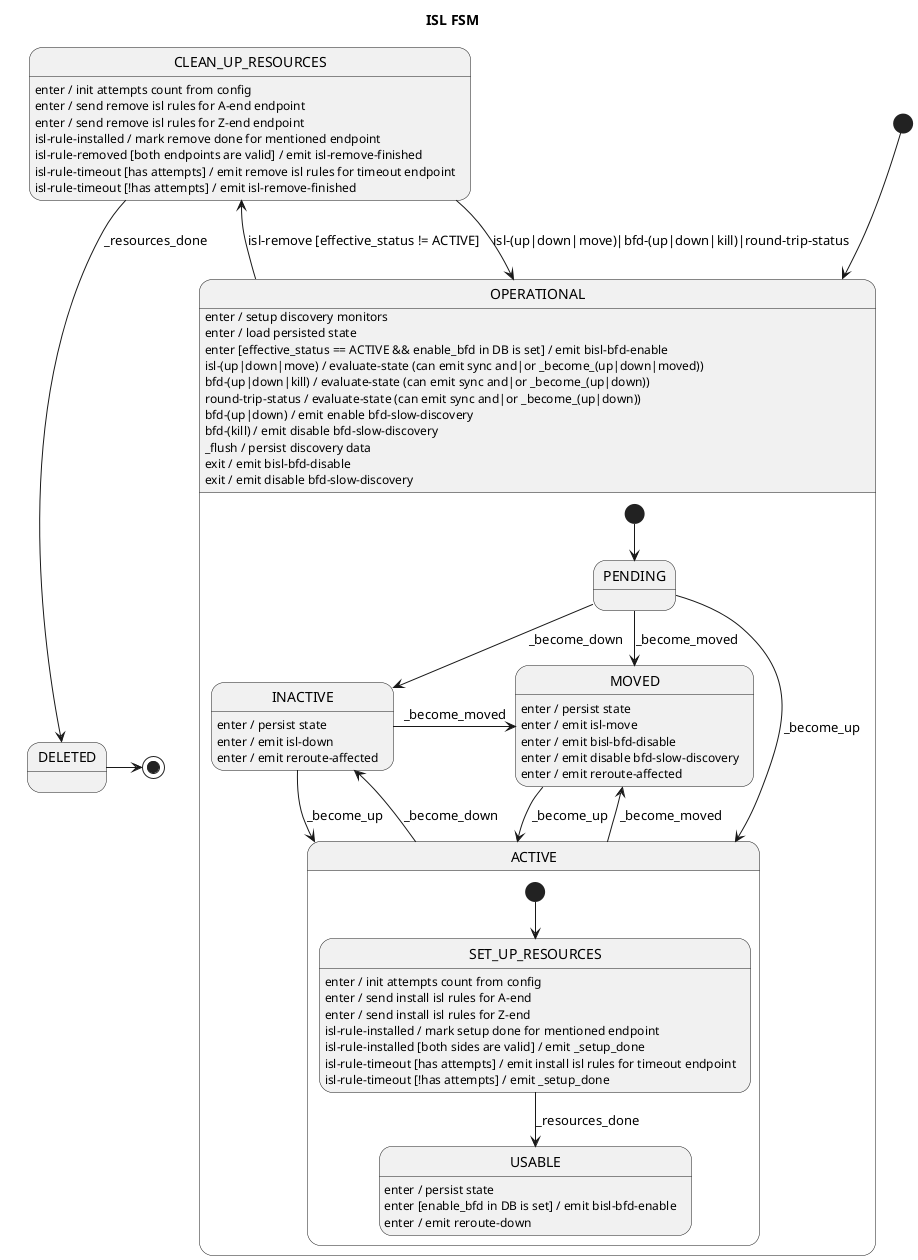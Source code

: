 Internal data:
* reference
* effective-status
* port-state-monitor
* poll-monitor
* bfd-monitor
* round-trip-monitor

Input signals:
* isl-up
* isl-down
* isl-move
* BFD-up
* BFD-down
* round-trip-status

Internal(self-injected) signals
* _become_down

Output signals:
* bisl-up (notify BFD-port, notify reroute)
* bisl-down (notify reroute)
* bisl-bfd-enable
* bisl-bfd-disable
* isl-move

@startuml
title ISL FSM

[*] --> OPERATIONAL

state OPERATIONAL {
    [*] --> PENDING

    PENDING --> ACTIVE : _become_up
    PENDING --> INACTIVE : _become_down
    PENDING --> MOVED : _become_moved

    state ACTIVE {
        [*] --> SET_UP_RESOURCES

        SET_UP_RESOURCES --> USABLE : _resources_done
        SET_UP_RESOURCES : enter / init attempts count from config
        SET_UP_RESOURCES : enter / send install isl rules for A-end
        SET_UP_RESOURCES : enter / send install isl rules for Z-end
        SET_UP_RESOURCES : isl-rule-installed / mark setup done for mentioned endpoint
        SET_UP_RESOURCES : isl-rule-installed [both sides are valid] / emit _setup_done
        SET_UP_RESOURCES : isl-rule-timeout [has attempts] / emit install isl rules for timeout endpoint
        SET_UP_RESOURCES : isl-rule-timeout [!has attempts] / emit _setup_done

        USABLE : enter / persist state
        USABLE : enter [enable_bfd in DB is set] / emit bisl-bfd-enable
        USABLE : enter / emit reroute-down
    }
    ACTIVE --> INACTIVE : _become_down
    ACTIVE --> MOVED : _become_moved

    INACTIVE --> ACTIVE : _become_up
    INACTIVE -r-> MOVED : _become_moved
    INACTIVE : enter / persist state
    INACTIVE : enter / emit isl-down
    INACTIVE : enter / emit reroute-affected

    MOVED --> ACTIVE : _become_up
    MOVED : enter / persist state
    MOVED : enter / emit isl-move
    MOVED : enter / emit bisl-bfd-disable
    MOVED : enter / emit disable bfd-slow-discovery
    MOVED : enter / emit reroute-affected
}
OPERATIONAL --> CLEAN_UP_RESOURCES : isl-remove [effective_status != ACTIVE]
OPERATIONAL : enter / setup discovery monitors
OPERATIONAL : enter / load persisted state
OPERATIONAL : enter [effective_status == ACTIVE && enable_bfd in DB is set] / emit bisl-bfd-enable
OPERATIONAL : isl-(up|down|move) / evaluate-state (can emit sync and|or _become_(up|down|moved))
OPERATIONAL : bfd-(up|down|kill) / evaluate-state (can emit sync and|or _become_(up|down))
OPERATIONAL : round-trip-status / evaluate-state (can emit sync and|or _become_(up|down))
OPERATIONAL : bfd-(up|down) / emit enable bfd-slow-discovery
OPERATIONAL : bfd-(kill) / emit disable bfd-slow-discovery
OPERATIONAL : _flush / persist discovery data
OPERATIONAL : exit / emit bisl-bfd-disable
OPERATIONAL : exit / emit disable bfd-slow-discovery

CLEAN_UP_RESOURCES : enter / init attempts count from config
CLEAN_UP_RESOURCES : enter / send remove isl rules for A-end endpoint
CLEAN_UP_RESOURCES : enter / send remove isl rules for Z-end endpoint
CLEAN_UP_RESOURCES : isl-rule-installed / mark remove done for mentioned endpoint
CLEAN_UP_RESOURCES : isl-rule-removed [both endpoints are valid] / emit isl-remove-finished
CLEAN_UP_RESOURCES : isl-rule-timeout [has attempts] / emit remove isl rules for timeout endpoint
CLEAN_UP_RESOURCES : isl-rule-timeout [!has attempts] / emit isl-remove-finished
CLEAN_UP_RESOURCES --> DELETED : _resources_done
CLEAN_UP_RESOURCES --> OPERATIONAL : isl-(up|down|move)|bfd-(up|down|kill)|round-trip-status

DELETED -> [*]
@enduml
